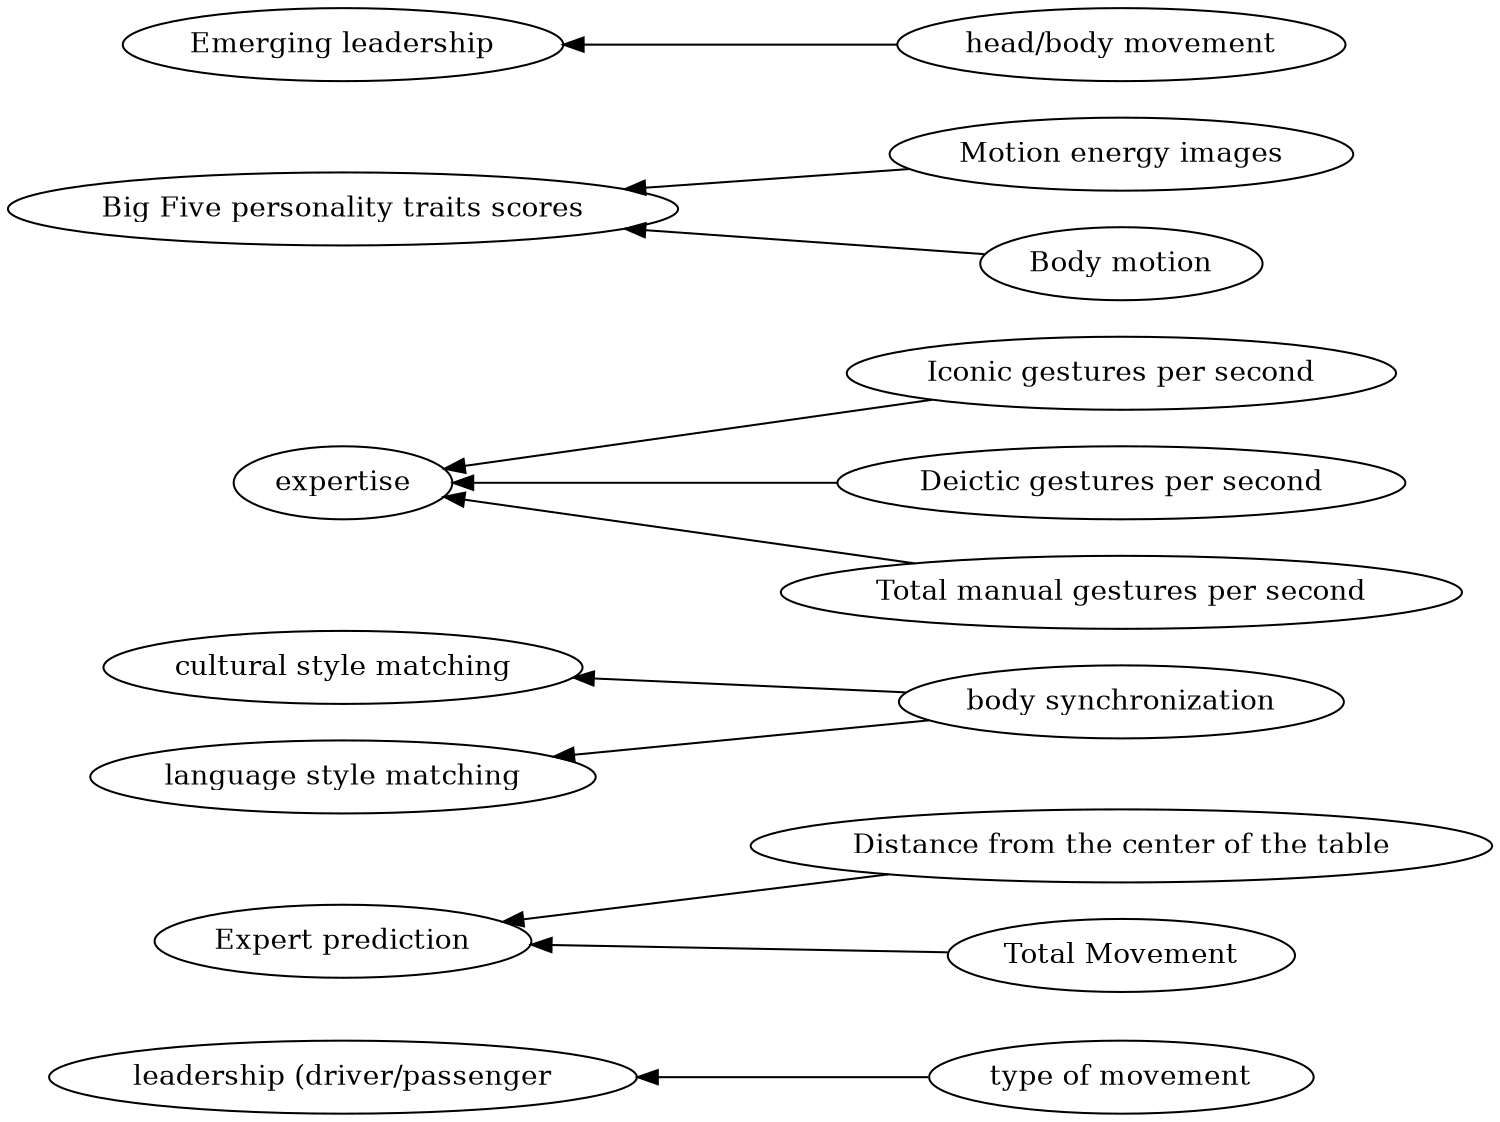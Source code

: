 digraph Test {
	rankdir=RL
	size="10,10"
	overlap=false
	splines=true
	{rank=same; "type of movement" "Distance from the center of the table" "body synchronization" "Iconic gestures per second" "Deictic gestures per second" "Motion energy images" "head/body movement" "Total manual gestures per second" "Total Movement" "Body motion";}
	{rank=same; "cultural style matching" "Big Five personality traits scores" "expertise" "Emerging leadership" "leadership (driver/passenger" "Expert prediction" "language style matching";}
	"Total Movement" [href="https://scholar.google.com/scholar?hl=en&q=Expertise%20estimation%20based%20on%20simple%20multimodal%20features"]
	"Total Movement" -> "Expert prediction"
	"Distance from the center of the table" [href="https://scholar.google.com/scholar?hl=en&q=Expertise%20estimation%20based%20on%20simple%20multimodal%20features"]
	"Distance from the center of the table" -> "Expert prediction"
	"Body motion" [href="https://scholar.google.com/scholar?hl=en&q=Personality%20Trait%20Classification%20via%20Co-Occurrent%20Multiparty%20Multimodal%20Event%20Discovery"]
	"Body motion" -> "Big Five personality traits scores"
	"Motion energy images" [href="https://scholar.google.com/scholar?hl=en&q=Personality%20Trait%20Classification%20via%20Co-Occurrent%20Multiparty%20Multimodal%20Event%20Discovery"]
	"Motion energy images" -> "Big Five personality traits scores"
	"Total manual gestures per second" [href="https://scholar.google.com/scholar?hl=en&q=Dynamic%20Adaptive%20Gesturing%20Predicts%20Domain%20Expertise%20in%20Mathematics"]
	"Total manual gestures per second" -> expertise
	"Iconic gestures per second" [href="https://scholar.google.com/scholar?hl=en&q=Dynamic%20Adaptive%20Gesturing%20Predicts%20Domain%20Expertise%20in%20Mathematics"]
	"Iconic gestures per second" -> expertise
	"Deictic gestures per second" [href="https://scholar.google.com/scholar?hl=en&q=Dynamic%20Adaptive%20Gesturing%20Predicts%20Domain%20Expertise%20in%20Mathematics"]
	"Deictic gestures per second" -> expertise
	"type of movement" [href="https://scholar.google.com/scholar?hl=en&q=Unraveling%20Students'%20Interaction%20around%20a%20Tangible%20Interface%20Using%20Multimodal%20Learning%20Analytics."]
	"type of movement" -> "leadership (driver/passenger"
	"head/body movement" [href="https://scholar.google.com/scholar?hl=en&q=Moving%20as%20a%20Leader:%20Detecting%20Emergent%20Leadership%20in%20Small%20Groups%20using%20Body%20Pose"]
	"head/body movement" -> "Emerging leadership"
	"body synchronization" [href="https://scholar.google.com/scholar?hl=en&q=Body%20synchrony%20in%20triadic%20interaction"]
	"body synchronization" -> "cultural style matching"
	"body synchronization" [href="https://scholar.google.com/scholar?hl=en&q=Body%20synchrony%20in%20triadic%20interaction"]
	"body synchronization" -> "language style matching"
}
